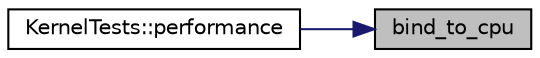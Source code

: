digraph "bind_to_cpu"
{
 // LATEX_PDF_SIZE
  edge [fontname="Helvetica",fontsize="10",labelfontname="Helvetica",labelfontsize="10"];
  node [fontname="Helvetica",fontsize="10",shape=record];
  rankdir="RL";
  Node1 [label="bind_to_cpu",height=0.2,width=0.4,color="black", fillcolor="grey75", style="filled", fontcolor="black",tooltip="Attach current process to the selected core."];
  Node1 -> Node2 [dir="back",color="midnightblue",fontsize="10",style="solid",fontname="Helvetica"];
  Node2 [label="KernelTests::performance",height=0.2,width=0.4,color="black", fillcolor="white", style="filled",URL="$class_kernel_tests.html#a3cf2e25a99be565a4ab570737cfeac41",tooltip="Run performance test case for a given function."];
}

